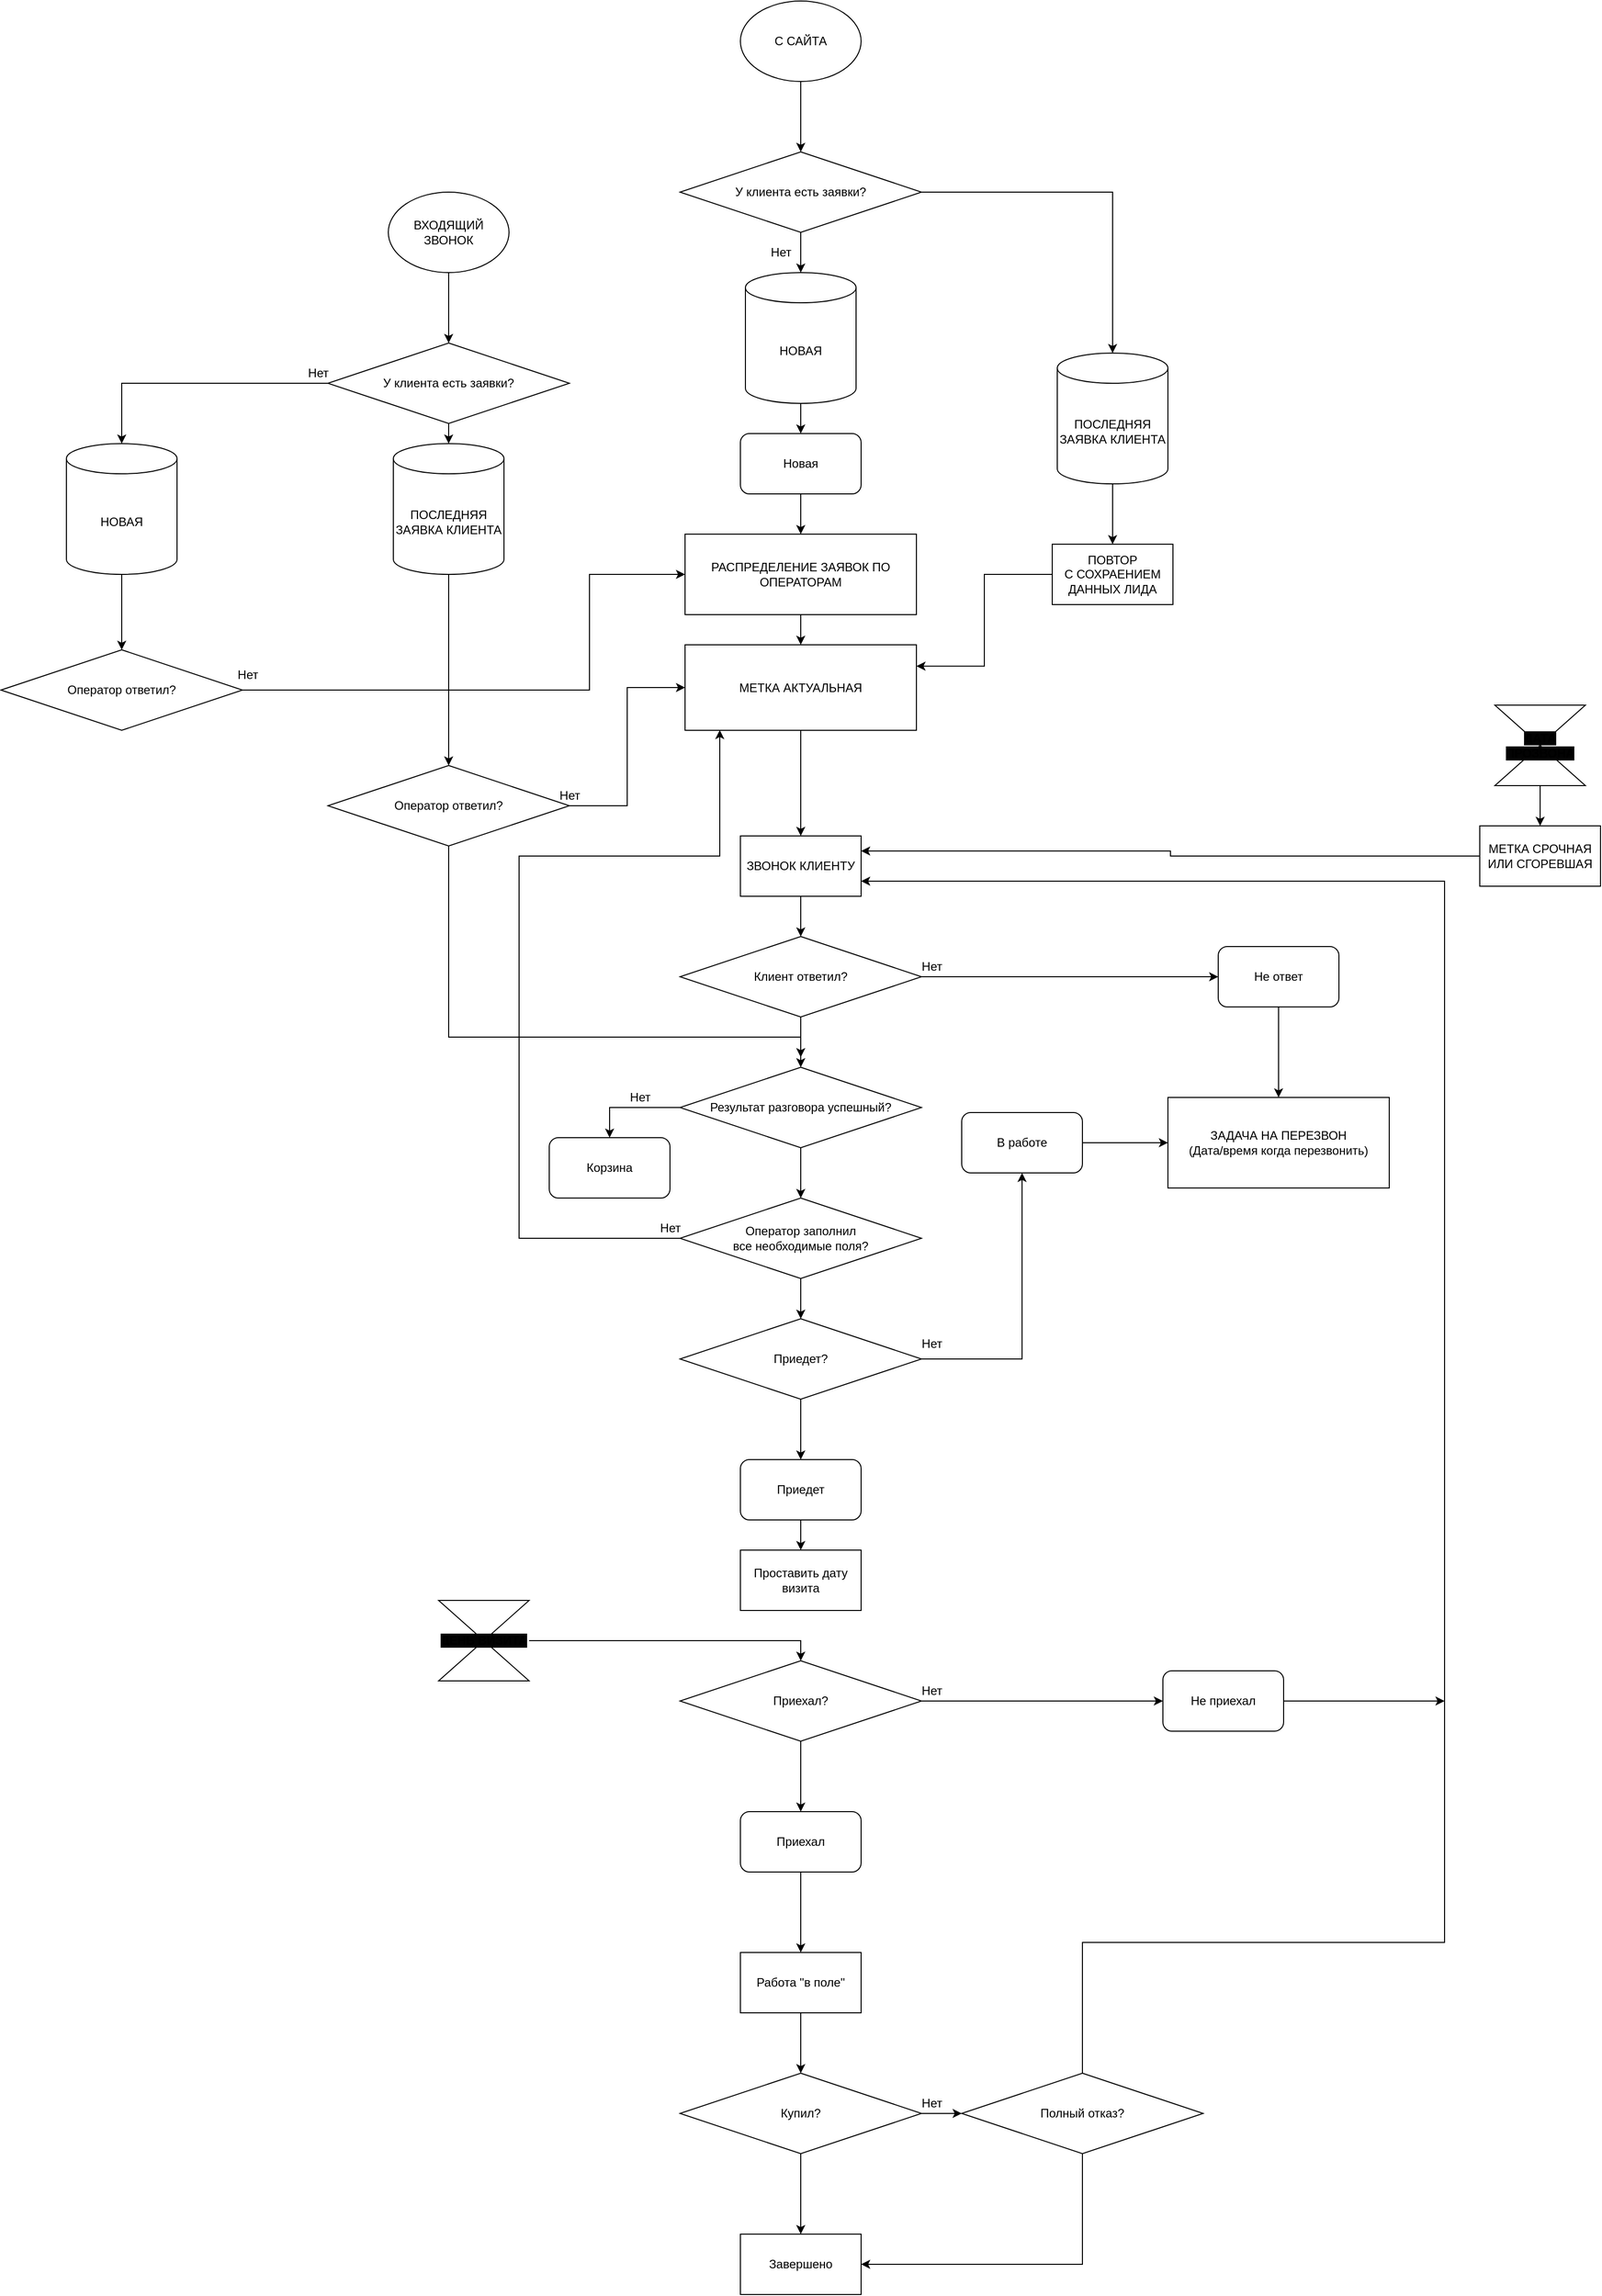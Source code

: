 <mxfile version="14.8.2" type="github"><diagram id="C5RBs43oDa-KdzZeNtuy" name="Page-1"><mxGraphModel dx="2858" dy="2313" grid="1" gridSize="10" guides="1" tooltips="1" connect="1" arrows="1" fold="1" page="1" pageScale="1" pageWidth="827" pageHeight="1169" math="0" shadow="0"><root><mxCell id="WIyWlLk6GJQsqaUBKTNV-0"/><mxCell id="WIyWlLk6GJQsqaUBKTNV-1" parent="WIyWlLk6GJQsqaUBKTNV-0"/><mxCell id="yS065_S8CNINdUpxbEyk-13" style="edgeStyle=orthogonalEdgeStyle;rounded=0;orthogonalLoop=1;jettySize=auto;html=1;entryX=0;entryY=0.5;entryDx=0;entryDy=0;" parent="WIyWlLk6GJQsqaUBKTNV-1" source="yS065_S8CNINdUpxbEyk-5" target="yS065_S8CNINdUpxbEyk-14" edge="1"><mxGeometry relative="1" as="geometry"><mxPoint x="560" y="430" as="targetPoint"/></mxGeometry></mxCell><mxCell id="yS065_S8CNINdUpxbEyk-21" style="edgeStyle=orthogonalEdgeStyle;rounded=0;orthogonalLoop=1;jettySize=auto;html=1;entryX=0.5;entryY=0;entryDx=0;entryDy=0;" parent="WIyWlLk6GJQsqaUBKTNV-1" source="yS065_S8CNINdUpxbEyk-5" target="yS065_S8CNINdUpxbEyk-20" edge="1"><mxGeometry relative="1" as="geometry"/></mxCell><mxCell id="yS065_S8CNINdUpxbEyk-5" value="Клиент ответил?" style="rhombus;whiteSpace=wrap;html=1;" parent="WIyWlLk6GJQsqaUBKTNV-1" vertex="1"><mxGeometry x="280" y="390" width="240" height="80" as="geometry"/></mxCell><mxCell id="yS065_S8CNINdUpxbEyk-9" value="Нет" style="text;html=1;align=center;verticalAlign=middle;resizable=0;points=[];autosize=1;strokeColor=none;" parent="WIyWlLk6GJQsqaUBKTNV-1" vertex="1"><mxGeometry x="510" y="410" width="40" height="20" as="geometry"/></mxCell><mxCell id="yS065_S8CNINdUpxbEyk-128" style="edgeStyle=orthogonalEdgeStyle;rounded=0;orthogonalLoop=1;jettySize=auto;html=1;entryX=0.5;entryY=0;entryDx=0;entryDy=0;" parent="WIyWlLk6GJQsqaUBKTNV-1" source="yS065_S8CNINdUpxbEyk-14" target="yS065_S8CNINdUpxbEyk-15" edge="1"><mxGeometry relative="1" as="geometry"/></mxCell><mxCell id="yS065_S8CNINdUpxbEyk-14" value="Не ответ" style="rounded=1;whiteSpace=wrap;html=1;" parent="WIyWlLk6GJQsqaUBKTNV-1" vertex="1"><mxGeometry x="815" y="400" width="120" height="60" as="geometry"/></mxCell><mxCell id="yS065_S8CNINdUpxbEyk-15" value="ЗАДАЧА НА ПЕРЕЗВОН&lt;br&gt;(Дата/время когда перезвонить)" style="rounded=0;whiteSpace=wrap;html=1;" parent="WIyWlLk6GJQsqaUBKTNV-1" vertex="1"><mxGeometry x="765" y="550" width="220" height="90" as="geometry"/></mxCell><mxCell id="yS065_S8CNINdUpxbEyk-23" style="edgeStyle=orthogonalEdgeStyle;rounded=0;orthogonalLoop=1;jettySize=auto;html=1;" parent="WIyWlLk6GJQsqaUBKTNV-1" source="yS065_S8CNINdUpxbEyk-20" edge="1"><mxGeometry relative="1" as="geometry"><mxPoint x="210" y="590.0" as="targetPoint"/><Array as="points"><mxPoint x="210" y="560"/></Array></mxGeometry></mxCell><mxCell id="yS065_S8CNINdUpxbEyk-103" style="edgeStyle=orthogonalEdgeStyle;rounded=0;orthogonalLoop=1;jettySize=auto;html=1;entryX=0.5;entryY=0;entryDx=0;entryDy=0;" parent="WIyWlLk6GJQsqaUBKTNV-1" source="yS065_S8CNINdUpxbEyk-20" target="yS065_S8CNINdUpxbEyk-101" edge="1"><mxGeometry relative="1" as="geometry"><mxPoint x="400" y="640" as="targetPoint"/></mxGeometry></mxCell><mxCell id="yS065_S8CNINdUpxbEyk-20" value="Результат разговора успешный?" style="rhombus;whiteSpace=wrap;html=1;" parent="WIyWlLk6GJQsqaUBKTNV-1" vertex="1"><mxGeometry x="280" y="520" width="240" height="80" as="geometry"/></mxCell><mxCell id="yS065_S8CNINdUpxbEyk-22" value="Корзина" style="rounded=1;whiteSpace=wrap;html=1;" parent="WIyWlLk6GJQsqaUBKTNV-1" vertex="1"><mxGeometry x="150" y="590" width="120" height="60" as="geometry"/></mxCell><mxCell id="yS065_S8CNINdUpxbEyk-24" value="Нет" style="text;html=1;align=center;verticalAlign=middle;resizable=0;points=[];autosize=1;strokeColor=none;" parent="WIyWlLk6GJQsqaUBKTNV-1" vertex="1"><mxGeometry x="220" y="540" width="40" height="20" as="geometry"/></mxCell><mxCell id="yS065_S8CNINdUpxbEyk-37" style="edgeStyle=orthogonalEdgeStyle;rounded=0;orthogonalLoop=1;jettySize=auto;html=1;" parent="WIyWlLk6GJQsqaUBKTNV-1" source="yS065_S8CNINdUpxbEyk-26" target="yS065_S8CNINdUpxbEyk-34" edge="1"><mxGeometry relative="1" as="geometry"/></mxCell><mxCell id="yS065_S8CNINdUpxbEyk-126" style="edgeStyle=orthogonalEdgeStyle;rounded=0;orthogonalLoop=1;jettySize=auto;html=1;entryX=0.5;entryY=1;entryDx=0;entryDy=0;" parent="WIyWlLk6GJQsqaUBKTNV-1" source="yS065_S8CNINdUpxbEyk-26" target="yS065_S8CNINdUpxbEyk-31" edge="1"><mxGeometry relative="1" as="geometry"/></mxCell><mxCell id="yS065_S8CNINdUpxbEyk-26" value="Приедет?" style="rhombus;whiteSpace=wrap;html=1;" parent="WIyWlLk6GJQsqaUBKTNV-1" vertex="1"><mxGeometry x="280" y="770" width="240" height="80" as="geometry"/></mxCell><mxCell id="yS065_S8CNINdUpxbEyk-30" value="Нет" style="text;html=1;align=center;verticalAlign=middle;resizable=0;points=[];autosize=1;strokeColor=none;" parent="WIyWlLk6GJQsqaUBKTNV-1" vertex="1"><mxGeometry x="510" y="785" width="40" height="20" as="geometry"/></mxCell><mxCell id="yS065_S8CNINdUpxbEyk-127" style="edgeStyle=orthogonalEdgeStyle;rounded=0;orthogonalLoop=1;jettySize=auto;html=1;entryX=0;entryY=0.5;entryDx=0;entryDy=0;" parent="WIyWlLk6GJQsqaUBKTNV-1" source="yS065_S8CNINdUpxbEyk-31" target="yS065_S8CNINdUpxbEyk-15" edge="1"><mxGeometry relative="1" as="geometry"/></mxCell><mxCell id="yS065_S8CNINdUpxbEyk-31" value="В работе" style="rounded=1;whiteSpace=wrap;html=1;" parent="WIyWlLk6GJQsqaUBKTNV-1" vertex="1"><mxGeometry x="560" y="565" width="120" height="60" as="geometry"/></mxCell><mxCell id="yS065_S8CNINdUpxbEyk-38" style="edgeStyle=orthogonalEdgeStyle;rounded=0;orthogonalLoop=1;jettySize=auto;html=1;" parent="WIyWlLk6GJQsqaUBKTNV-1" source="yS065_S8CNINdUpxbEyk-34" target="yS065_S8CNINdUpxbEyk-36" edge="1"><mxGeometry relative="1" as="geometry"/></mxCell><mxCell id="yS065_S8CNINdUpxbEyk-34" value="Приедет" style="rounded=1;whiteSpace=wrap;html=1;" parent="WIyWlLk6GJQsqaUBKTNV-1" vertex="1"><mxGeometry x="340" y="910" width="120" height="60" as="geometry"/></mxCell><mxCell id="yS065_S8CNINdUpxbEyk-36" value="Проставить дату визита" style="rounded=0;whiteSpace=wrap;html=1;" parent="WIyWlLk6GJQsqaUBKTNV-1" vertex="1"><mxGeometry x="340" y="1000" width="120" height="60" as="geometry"/></mxCell><mxCell id="yS065_S8CNINdUpxbEyk-42" style="edgeStyle=orthogonalEdgeStyle;rounded=0;orthogonalLoop=1;jettySize=auto;html=1;entryX=0.5;entryY=0;entryDx=0;entryDy=0;" parent="WIyWlLk6GJQsqaUBKTNV-1" source="yS065_S8CNINdUpxbEyk-40" target="yS065_S8CNINdUpxbEyk-88" edge="1"><mxGeometry relative="1" as="geometry"><mxPoint x="50" y="-210" as="targetPoint"/></mxGeometry></mxCell><mxCell id="yS065_S8CNINdUpxbEyk-40" value="ВХОДЯЩИЙ ЗВОНОК" style="ellipse;whiteSpace=wrap;html=1;" parent="WIyWlLk6GJQsqaUBKTNV-1" vertex="1"><mxGeometry x="-10" y="-350" width="120" height="80" as="geometry"/></mxCell><mxCell id="yS065_S8CNINdUpxbEyk-116" style="edgeStyle=orthogonalEdgeStyle;rounded=0;orthogonalLoop=1;jettySize=auto;html=1;entryX=0;entryY=0.5;entryDx=0;entryDy=0;" parent="WIyWlLk6GJQsqaUBKTNV-1" source="yS065_S8CNINdUpxbEyk-41" target="yS065_S8CNINdUpxbEyk-87" edge="1"><mxGeometry relative="1" as="geometry"/></mxCell><mxCell id="yS065_S8CNINdUpxbEyk-117" style="edgeStyle=orthogonalEdgeStyle;rounded=0;orthogonalLoop=1;jettySize=auto;html=1;" parent="WIyWlLk6GJQsqaUBKTNV-1" source="yS065_S8CNINdUpxbEyk-41" edge="1"><mxGeometry relative="1" as="geometry"><mxPoint x="400" y="510" as="targetPoint"/><Array as="points"><mxPoint x="50" y="490"/><mxPoint x="400" y="490"/></Array></mxGeometry></mxCell><mxCell id="yS065_S8CNINdUpxbEyk-41" value="Оператор ответил?" style="rhombus;whiteSpace=wrap;html=1;" parent="WIyWlLk6GJQsqaUBKTNV-1" vertex="1"><mxGeometry x="-70" y="220" width="240" height="80" as="geometry"/></mxCell><mxCell id="yS065_S8CNINdUpxbEyk-49" value="Нет" style="text;html=1;align=center;verticalAlign=middle;resizable=0;points=[];autosize=1;strokeColor=none;" parent="WIyWlLk6GJQsqaUBKTNV-1" vertex="1"><mxGeometry x="-100" y="-180" width="40" height="20" as="geometry"/></mxCell><mxCell id="yS065_S8CNINdUpxbEyk-53" style="edgeStyle=orthogonalEdgeStyle;rounded=0;orthogonalLoop=1;jettySize=auto;html=1;entryX=0;entryY=0.5;entryDx=0;entryDy=0;" parent="WIyWlLk6GJQsqaUBKTNV-1" source="yS065_S8CNINdUpxbEyk-51" target="yS065_S8CNINdUpxbEyk-52" edge="1"><mxGeometry relative="1" as="geometry"/></mxCell><mxCell id="yS065_S8CNINdUpxbEyk-150" value="" style="edgeStyle=orthogonalEdgeStyle;rounded=0;orthogonalLoop=1;jettySize=auto;html=1;" parent="WIyWlLk6GJQsqaUBKTNV-1" source="yS065_S8CNINdUpxbEyk-51" target="yS065_S8CNINdUpxbEyk-149" edge="1"><mxGeometry relative="1" as="geometry"/></mxCell><mxCell id="yS065_S8CNINdUpxbEyk-51" value="Приехал?" style="rhombus;whiteSpace=wrap;html=1;" parent="WIyWlLk6GJQsqaUBKTNV-1" vertex="1"><mxGeometry x="280" y="1110" width="240" height="80" as="geometry"/></mxCell><mxCell id="yS065_S8CNINdUpxbEyk-152" style="edgeStyle=orthogonalEdgeStyle;rounded=0;orthogonalLoop=1;jettySize=auto;html=1;" parent="WIyWlLk6GJQsqaUBKTNV-1" source="yS065_S8CNINdUpxbEyk-52" edge="1"><mxGeometry relative="1" as="geometry"><mxPoint x="1040" y="1150" as="targetPoint"/></mxGeometry></mxCell><mxCell id="yS065_S8CNINdUpxbEyk-52" value="Не приехал" style="rounded=1;whiteSpace=wrap;html=1;" parent="WIyWlLk6GJQsqaUBKTNV-1" vertex="1"><mxGeometry x="760" y="1120" width="120" height="60" as="geometry"/></mxCell><mxCell id="yS065_S8CNINdUpxbEyk-55" value="Нет" style="text;html=1;align=center;verticalAlign=middle;resizable=0;points=[];autosize=1;strokeColor=none;" parent="WIyWlLk6GJQsqaUBKTNV-1" vertex="1"><mxGeometry x="510" y="1130" width="40" height="20" as="geometry"/></mxCell><mxCell id="yS065_S8CNINdUpxbEyk-60" style="edgeStyle=orthogonalEdgeStyle;rounded=0;orthogonalLoop=1;jettySize=auto;html=1;" parent="WIyWlLk6GJQsqaUBKTNV-1" source="yS065_S8CNINdUpxbEyk-56" target="yS065_S8CNINdUpxbEyk-59" edge="1"><mxGeometry relative="1" as="geometry"/></mxCell><mxCell id="yS065_S8CNINdUpxbEyk-56" value="Работа &quot;в поле&quot;" style="rounded=0;whiteSpace=wrap;html=1;" parent="WIyWlLk6GJQsqaUBKTNV-1" vertex="1"><mxGeometry x="340" y="1400" width="120" height="60" as="geometry"/></mxCell><mxCell id="yS065_S8CNINdUpxbEyk-62" style="edgeStyle=orthogonalEdgeStyle;rounded=0;orthogonalLoop=1;jettySize=auto;html=1;" parent="WIyWlLk6GJQsqaUBKTNV-1" source="yS065_S8CNINdUpxbEyk-59" target="yS065_S8CNINdUpxbEyk-61" edge="1"><mxGeometry relative="1" as="geometry"/></mxCell><mxCell id="yS065_S8CNINdUpxbEyk-133" style="edgeStyle=orthogonalEdgeStyle;rounded=0;orthogonalLoop=1;jettySize=auto;html=1;entryX=0;entryY=0.5;entryDx=0;entryDy=0;" parent="WIyWlLk6GJQsqaUBKTNV-1" source="yS065_S8CNINdUpxbEyk-59" edge="1"><mxGeometry relative="1" as="geometry"><mxPoint x="560" y="1560" as="targetPoint"/></mxGeometry></mxCell><mxCell id="yS065_S8CNINdUpxbEyk-59" value="Купил?" style="rhombus;whiteSpace=wrap;html=1;" parent="WIyWlLk6GJQsqaUBKTNV-1" vertex="1"><mxGeometry x="280" y="1520" width="240" height="80" as="geometry"/></mxCell><mxCell id="yS065_S8CNINdUpxbEyk-61" value="Завершено" style="rounded=0;whiteSpace=wrap;html=1;" parent="WIyWlLk6GJQsqaUBKTNV-1" vertex="1"><mxGeometry x="340" y="1680" width="120" height="60" as="geometry"/></mxCell><mxCell id="yS065_S8CNINdUpxbEyk-141" style="edgeStyle=orthogonalEdgeStyle;rounded=0;orthogonalLoop=1;jettySize=auto;html=1;entryX=1;entryY=0.5;entryDx=0;entryDy=0;" parent="WIyWlLk6GJQsqaUBKTNV-1" target="yS065_S8CNINdUpxbEyk-61" edge="1"><mxGeometry relative="1" as="geometry"><mxPoint x="680" y="1600" as="sourcePoint"/><Array as="points"><mxPoint x="680" y="1710"/></Array></mxGeometry></mxCell><mxCell id="yS065_S8CNINdUpxbEyk-148" style="edgeStyle=orthogonalEdgeStyle;rounded=0;orthogonalLoop=1;jettySize=auto;html=1;entryX=1;entryY=0.75;entryDx=0;entryDy=0;" parent="WIyWlLk6GJQsqaUBKTNV-1" source="yS065_S8CNINdUpxbEyk-63" target="yS065_S8CNINdUpxbEyk-107" edge="1"><mxGeometry relative="1" as="geometry"><mxPoint x="1040" y="340" as="targetPoint"/><Array as="points"><mxPoint x="680" y="1390"/><mxPoint x="1040" y="1390"/><mxPoint x="1040" y="335"/></Array></mxGeometry></mxCell><mxCell id="yS065_S8CNINdUpxbEyk-63" value="Полный отказ?" style="rhombus;whiteSpace=wrap;html=1;" parent="WIyWlLk6GJQsqaUBKTNV-1" vertex="1"><mxGeometry x="560" y="1520" width="240" height="80" as="geometry"/></mxCell><mxCell id="yS065_S8CNINdUpxbEyk-77" style="edgeStyle=orthogonalEdgeStyle;rounded=0;orthogonalLoop=1;jettySize=auto;html=1;entryX=0.5;entryY=0;entryDx=0;entryDy=0;" parent="WIyWlLk6GJQsqaUBKTNV-1" source="yS065_S8CNINdUpxbEyk-67" target="yS065_S8CNINdUpxbEyk-76" edge="1"><mxGeometry relative="1" as="geometry"/></mxCell><mxCell id="yS065_S8CNINdUpxbEyk-67" value="С САЙТА" style="ellipse;whiteSpace=wrap;html=1;" parent="WIyWlLk6GJQsqaUBKTNV-1" vertex="1"><mxGeometry x="340" y="-540" width="120" height="80" as="geometry"/></mxCell><mxCell id="yS065_S8CNINdUpxbEyk-119" style="edgeStyle=orthogonalEdgeStyle;rounded=0;orthogonalLoop=1;jettySize=auto;html=1;entryX=0.5;entryY=0;entryDx=0;entryDy=0;" parent="WIyWlLk6GJQsqaUBKTNV-1" source="yS065_S8CNINdUpxbEyk-68" target="yS065_S8CNINdUpxbEyk-118" edge="1"><mxGeometry relative="1" as="geometry"/></mxCell><mxCell id="yS065_S8CNINdUpxbEyk-68" value="НОВАЯ" style="shape=cylinder3;whiteSpace=wrap;html=1;boundedLbl=1;backgroundOutline=1;size=15;" parent="WIyWlLk6GJQsqaUBKTNV-1" vertex="1"><mxGeometry x="-330" y="-100" width="110" height="130" as="geometry"/></mxCell><mxCell id="yS065_S8CNINdUpxbEyk-115" style="edgeStyle=orthogonalEdgeStyle;rounded=0;orthogonalLoop=1;jettySize=auto;html=1;" parent="WIyWlLk6GJQsqaUBKTNV-1" source="yS065_S8CNINdUpxbEyk-70" target="yS065_S8CNINdUpxbEyk-41" edge="1"><mxGeometry relative="1" as="geometry"/></mxCell><mxCell id="yS065_S8CNINdUpxbEyk-70" value="ПОСЛЕДНЯЯ ЗАЯВКА КЛИЕНТА" style="shape=cylinder3;whiteSpace=wrap;html=1;boundedLbl=1;backgroundOutline=1;size=15;" parent="WIyWlLk6GJQsqaUBKTNV-1" vertex="1"><mxGeometry x="-5" y="-100" width="110" height="130" as="geometry"/></mxCell><mxCell id="yS065_S8CNINdUpxbEyk-86" style="edgeStyle=orthogonalEdgeStyle;rounded=0;orthogonalLoop=1;jettySize=auto;html=1;entryX=0.5;entryY=0;entryDx=0;entryDy=0;" parent="WIyWlLk6GJQsqaUBKTNV-1" source="yS065_S8CNINdUpxbEyk-71" target="yS065_S8CNINdUpxbEyk-85" edge="1"><mxGeometry relative="1" as="geometry"/></mxCell><mxCell id="yS065_S8CNINdUpxbEyk-71" value="ПОСЛЕДНЯЯ ЗАЯВКА КЛИЕНТА" style="shape=cylinder3;whiteSpace=wrap;html=1;boundedLbl=1;backgroundOutline=1;size=15;" parent="WIyWlLk6GJQsqaUBKTNV-1" vertex="1"><mxGeometry x="655" y="-190" width="110" height="130" as="geometry"/></mxCell><mxCell id="yS065_S8CNINdUpxbEyk-143" style="edgeStyle=orthogonalEdgeStyle;rounded=0;orthogonalLoop=1;jettySize=auto;html=1;entryX=0.5;entryY=0;entryDx=0;entryDy=0;" parent="WIyWlLk6GJQsqaUBKTNV-1" source="yS065_S8CNINdUpxbEyk-74" target="yS065_S8CNINdUpxbEyk-142" edge="1"><mxGeometry relative="1" as="geometry"/></mxCell><mxCell id="yS065_S8CNINdUpxbEyk-74" value="НОВАЯ" style="shape=cylinder3;whiteSpace=wrap;html=1;boundedLbl=1;backgroundOutline=1;size=15;" parent="WIyWlLk6GJQsqaUBKTNV-1" vertex="1"><mxGeometry x="345" y="-270" width="110" height="130" as="geometry"/></mxCell><mxCell id="yS065_S8CNINdUpxbEyk-78" style="edgeStyle=orthogonalEdgeStyle;rounded=0;orthogonalLoop=1;jettySize=auto;html=1;entryX=0.5;entryY=0;entryDx=0;entryDy=0;entryPerimeter=0;" parent="WIyWlLk6GJQsqaUBKTNV-1" source="yS065_S8CNINdUpxbEyk-76" target="yS065_S8CNINdUpxbEyk-74" edge="1"><mxGeometry relative="1" as="geometry"/></mxCell><mxCell id="yS065_S8CNINdUpxbEyk-79" style="edgeStyle=orthogonalEdgeStyle;rounded=0;orthogonalLoop=1;jettySize=auto;html=1;entryX=0.5;entryY=0;entryDx=0;entryDy=0;entryPerimeter=0;" parent="WIyWlLk6GJQsqaUBKTNV-1" source="yS065_S8CNINdUpxbEyk-76" target="yS065_S8CNINdUpxbEyk-71" edge="1"><mxGeometry relative="1" as="geometry"/></mxCell><mxCell id="yS065_S8CNINdUpxbEyk-76" value="У клиента есть заявки?" style="rhombus;whiteSpace=wrap;html=1;" parent="WIyWlLk6GJQsqaUBKTNV-1" vertex="1"><mxGeometry x="280" y="-390" width="240" height="80" as="geometry"/></mxCell><mxCell id="yS065_S8CNINdUpxbEyk-80" value="Нет" style="text;html=1;align=center;verticalAlign=middle;resizable=0;points=[];autosize=1;strokeColor=none;" parent="WIyWlLk6GJQsqaUBKTNV-1" vertex="1"><mxGeometry x="360" y="-300" width="40" height="20" as="geometry"/></mxCell><mxCell id="yS065_S8CNINdUpxbEyk-81" value="Нет" style="text;html=1;align=center;verticalAlign=middle;resizable=0;points=[];autosize=1;strokeColor=none;" parent="WIyWlLk6GJQsqaUBKTNV-1" vertex="1"><mxGeometry x="510" y="1540" width="40" height="20" as="geometry"/></mxCell><mxCell id="yS065_S8CNINdUpxbEyk-125" style="edgeStyle=orthogonalEdgeStyle;rounded=0;orthogonalLoop=1;jettySize=auto;html=1;entryX=1;entryY=0.25;entryDx=0;entryDy=0;" parent="WIyWlLk6GJQsqaUBKTNV-1" source="yS065_S8CNINdUpxbEyk-85" target="yS065_S8CNINdUpxbEyk-87" edge="1"><mxGeometry relative="1" as="geometry"/></mxCell><mxCell id="yS065_S8CNINdUpxbEyk-85" value="ПОВТОР&lt;br&gt;С СОХРАЕНИЕМ ДАННЫХ ЛИДА" style="rounded=0;whiteSpace=wrap;html=1;" parent="WIyWlLk6GJQsqaUBKTNV-1" vertex="1"><mxGeometry x="650" width="120" height="60" as="geometry"/></mxCell><mxCell id="yS065_S8CNINdUpxbEyk-129" style="edgeStyle=orthogonalEdgeStyle;rounded=0;orthogonalLoop=1;jettySize=auto;html=1;entryX=0.5;entryY=0;entryDx=0;entryDy=0;" parent="WIyWlLk6GJQsqaUBKTNV-1" source="yS065_S8CNINdUpxbEyk-87" target="yS065_S8CNINdUpxbEyk-107" edge="1"><mxGeometry relative="1" as="geometry"/></mxCell><mxCell id="yS065_S8CNINdUpxbEyk-87" value="МЕТКА АКТУАЛЬНАЯ" style="rounded=0;whiteSpace=wrap;html=1;" parent="WIyWlLk6GJQsqaUBKTNV-1" vertex="1"><mxGeometry x="285" y="100" width="230" height="85" as="geometry"/></mxCell><mxCell id="yS065_S8CNINdUpxbEyk-89" style="edgeStyle=orthogonalEdgeStyle;rounded=0;orthogonalLoop=1;jettySize=auto;html=1;entryX=0.5;entryY=0;entryDx=0;entryDy=0;entryPerimeter=0;" parent="WIyWlLk6GJQsqaUBKTNV-1" source="yS065_S8CNINdUpxbEyk-88" target="yS065_S8CNINdUpxbEyk-68" edge="1"><mxGeometry relative="1" as="geometry"/></mxCell><mxCell id="yS065_S8CNINdUpxbEyk-97" style="edgeStyle=none;rounded=0;orthogonalLoop=1;jettySize=auto;html=1;" parent="WIyWlLk6GJQsqaUBKTNV-1" source="yS065_S8CNINdUpxbEyk-88" edge="1"><mxGeometry relative="1" as="geometry"><mxPoint x="50" y="-100" as="targetPoint"/></mxGeometry></mxCell><mxCell id="yS065_S8CNINdUpxbEyk-88" value="У клиента есть заявки?" style="rhombus;whiteSpace=wrap;html=1;" parent="WIyWlLk6GJQsqaUBKTNV-1" vertex="1"><mxGeometry x="-70" y="-200" width="240" height="80" as="geometry"/></mxCell><mxCell id="yS065_S8CNINdUpxbEyk-95" value="Нет" style="text;html=1;align=center;verticalAlign=middle;resizable=0;points=[];autosize=1;strokeColor=none;" parent="WIyWlLk6GJQsqaUBKTNV-1" vertex="1"><mxGeometry x="-170" y="120" width="40" height="20" as="geometry"/></mxCell><mxCell id="yS065_S8CNINdUpxbEyk-104" style="edgeStyle=orthogonalEdgeStyle;rounded=0;orthogonalLoop=1;jettySize=auto;html=1;entryX=0.5;entryY=0;entryDx=0;entryDy=0;" parent="WIyWlLk6GJQsqaUBKTNV-1" source="yS065_S8CNINdUpxbEyk-101" target="yS065_S8CNINdUpxbEyk-26" edge="1"><mxGeometry relative="1" as="geometry"/></mxCell><mxCell id="yS065_S8CNINdUpxbEyk-146" style="edgeStyle=orthogonalEdgeStyle;rounded=0;orthogonalLoop=1;jettySize=auto;html=1;entryX=0.15;entryY=0.997;entryDx=0;entryDy=0;entryPerimeter=0;" parent="WIyWlLk6GJQsqaUBKTNV-1" source="yS065_S8CNINdUpxbEyk-101" target="yS065_S8CNINdUpxbEyk-87" edge="1"><mxGeometry relative="1" as="geometry"><mxPoint x="320" y="190" as="targetPoint"/><Array as="points"><mxPoint x="120" y="690"/><mxPoint x="120" y="310"/><mxPoint x="320" y="310"/></Array></mxGeometry></mxCell><mxCell id="yS065_S8CNINdUpxbEyk-101" value="Оператор заполнил &lt;br&gt;все необходимые поля?" style="rhombus;whiteSpace=wrap;html=1;" parent="WIyWlLk6GJQsqaUBKTNV-1" vertex="1"><mxGeometry x="280" y="650" width="240" height="80" as="geometry"/></mxCell><mxCell id="yS065_S8CNINdUpxbEyk-105" value="Нет" style="text;html=1;align=center;verticalAlign=middle;resizable=0;points=[];autosize=1;strokeColor=none;" parent="WIyWlLk6GJQsqaUBKTNV-1" vertex="1"><mxGeometry x="250" y="670" width="40" height="20" as="geometry"/></mxCell><mxCell id="yS065_S8CNINdUpxbEyk-109" style="edgeStyle=orthogonalEdgeStyle;rounded=0;orthogonalLoop=1;jettySize=auto;html=1;entryX=0.5;entryY=0;entryDx=0;entryDy=0;" parent="WIyWlLk6GJQsqaUBKTNV-1" source="yS065_S8CNINdUpxbEyk-107" target="yS065_S8CNINdUpxbEyk-5" edge="1"><mxGeometry relative="1" as="geometry"/></mxCell><mxCell id="yS065_S8CNINdUpxbEyk-107" value="ЗВОНОК КЛИЕНТУ" style="rounded=0;whiteSpace=wrap;html=1;" parent="WIyWlLk6GJQsqaUBKTNV-1" vertex="1"><mxGeometry x="340" y="290" width="120" height="60" as="geometry"/></mxCell><mxCell id="yS065_S8CNINdUpxbEyk-113" style="edgeStyle=orthogonalEdgeStyle;rounded=0;orthogonalLoop=1;jettySize=auto;html=1;" parent="WIyWlLk6GJQsqaUBKTNV-1" source="yS065_S8CNINdUpxbEyk-111" target="yS065_S8CNINdUpxbEyk-87" edge="1"><mxGeometry relative="1" as="geometry"/></mxCell><mxCell id="yS065_S8CNINdUpxbEyk-111" value="РАСПРЕДЕЛЕНИЕ ЗАЯВОК ПО ОПЕРАТОРАМ" style="rounded=0;whiteSpace=wrap;html=1;" parent="WIyWlLk6GJQsqaUBKTNV-1" vertex="1"><mxGeometry x="285" y="-10" width="230" height="80" as="geometry"/></mxCell><mxCell id="yS065_S8CNINdUpxbEyk-120" style="edgeStyle=orthogonalEdgeStyle;rounded=0;orthogonalLoop=1;jettySize=auto;html=1;entryX=0;entryY=0.5;entryDx=0;entryDy=0;" parent="WIyWlLk6GJQsqaUBKTNV-1" source="yS065_S8CNINdUpxbEyk-118" target="yS065_S8CNINdUpxbEyk-111" edge="1"><mxGeometry relative="1" as="geometry"><Array as="points"><mxPoint x="190" y="145"/><mxPoint x="190" y="30"/></Array></mxGeometry></mxCell><mxCell id="yS065_S8CNINdUpxbEyk-118" value="Оператор ответил?" style="rhombus;whiteSpace=wrap;html=1;" parent="WIyWlLk6GJQsqaUBKTNV-1" vertex="1"><mxGeometry x="-395" y="105" width="240" height="80" as="geometry"/></mxCell><mxCell id="yS065_S8CNINdUpxbEyk-135" style="edgeStyle=orthogonalEdgeStyle;rounded=0;orthogonalLoop=1;jettySize=auto;html=1;entryX=0.5;entryY=0;entryDx=0;entryDy=0;" parent="WIyWlLk6GJQsqaUBKTNV-1" source="yS065_S8CNINdUpxbEyk-134" target="yS065_S8CNINdUpxbEyk-51" edge="1"><mxGeometry relative="1" as="geometry"/></mxCell><mxCell id="yS065_S8CNINdUpxbEyk-134" value="&lt;b style=&quot;background-color: rgb(3 , 3 , 3)&quot;&gt;ДЕНЬ ВИЗИТА&lt;/b&gt;" style="shape=collate;whiteSpace=wrap;html=1;align=center;" parent="WIyWlLk6GJQsqaUBKTNV-1" vertex="1"><mxGeometry x="40" y="1050" width="90" height="80" as="geometry"/></mxCell><mxCell id="yS065_S8CNINdUpxbEyk-139" style="edgeStyle=orthogonalEdgeStyle;rounded=0;orthogonalLoop=1;jettySize=auto;html=1;entryX=0.5;entryY=0;entryDx=0;entryDy=0;" parent="WIyWlLk6GJQsqaUBKTNV-1" source="yS065_S8CNINdUpxbEyk-136" target="yS065_S8CNINdUpxbEyk-138" edge="1"><mxGeometry relative="1" as="geometry"/></mxCell><mxCell id="yS065_S8CNINdUpxbEyk-136" value="&lt;b style=&quot;background-color: rgb(3 , 3 , 3)&quot;&gt;ДАТА ПРОЗВОНА&lt;br&gt;&lt;/b&gt;" style="shape=collate;whiteSpace=wrap;html=1;align=center;" parent="WIyWlLk6GJQsqaUBKTNV-1" vertex="1"><mxGeometry x="1090" y="160" width="90" height="80" as="geometry"/></mxCell><mxCell id="yS065_S8CNINdUpxbEyk-140" style="edgeStyle=orthogonalEdgeStyle;rounded=0;orthogonalLoop=1;jettySize=auto;html=1;entryX=1;entryY=0.25;entryDx=0;entryDy=0;" parent="WIyWlLk6GJQsqaUBKTNV-1" source="yS065_S8CNINdUpxbEyk-138" target="yS065_S8CNINdUpxbEyk-107" edge="1"><mxGeometry relative="1" as="geometry"/></mxCell><mxCell id="yS065_S8CNINdUpxbEyk-138" value="МЕТКА СРОЧНАЯ ИЛИ СГОРЕВШАЯ" style="rounded=0;whiteSpace=wrap;html=1;" parent="WIyWlLk6GJQsqaUBKTNV-1" vertex="1"><mxGeometry x="1075" y="280" width="120" height="60" as="geometry"/></mxCell><mxCell id="yS065_S8CNINdUpxbEyk-144" style="edgeStyle=orthogonalEdgeStyle;rounded=0;orthogonalLoop=1;jettySize=auto;html=1;entryX=0.5;entryY=0;entryDx=0;entryDy=0;" parent="WIyWlLk6GJQsqaUBKTNV-1" source="yS065_S8CNINdUpxbEyk-142" target="yS065_S8CNINdUpxbEyk-111" edge="1"><mxGeometry relative="1" as="geometry"/></mxCell><mxCell id="yS065_S8CNINdUpxbEyk-142" value="Новая" style="rounded=1;whiteSpace=wrap;html=1;" parent="WIyWlLk6GJQsqaUBKTNV-1" vertex="1"><mxGeometry x="340" y="-110" width="120" height="60" as="geometry"/></mxCell><mxCell id="yS065_S8CNINdUpxbEyk-145" value="Нет" style="text;html=1;align=center;verticalAlign=middle;resizable=0;points=[];autosize=1;strokeColor=none;" parent="WIyWlLk6GJQsqaUBKTNV-1" vertex="1"><mxGeometry x="150" y="240" width="40" height="20" as="geometry"/></mxCell><mxCell id="yS065_S8CNINdUpxbEyk-151" style="edgeStyle=orthogonalEdgeStyle;rounded=0;orthogonalLoop=1;jettySize=auto;html=1;" parent="WIyWlLk6GJQsqaUBKTNV-1" source="yS065_S8CNINdUpxbEyk-149" target="yS065_S8CNINdUpxbEyk-56" edge="1"><mxGeometry relative="1" as="geometry"/></mxCell><mxCell id="yS065_S8CNINdUpxbEyk-149" value="Приехал" style="rounded=1;whiteSpace=wrap;html=1;" parent="WIyWlLk6GJQsqaUBKTNV-1" vertex="1"><mxGeometry x="340" y="1260" width="120" height="60" as="geometry"/></mxCell></root></mxGraphModel></diagram></mxfile>